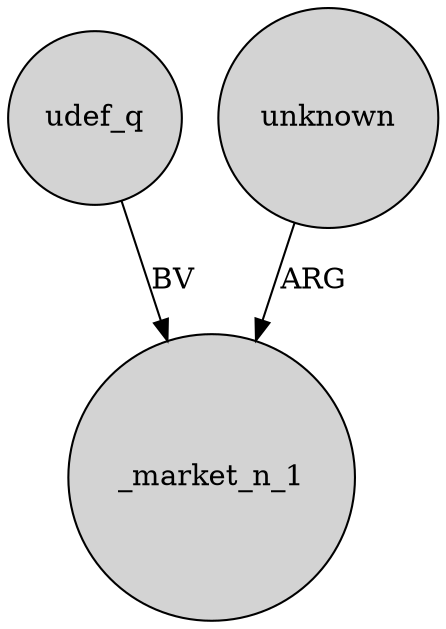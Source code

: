 digraph {
	node [shape=circle style=filled]
	udef_q -> _market_n_1 [label=BV]
	unknown -> _market_n_1 [label=ARG]
}
